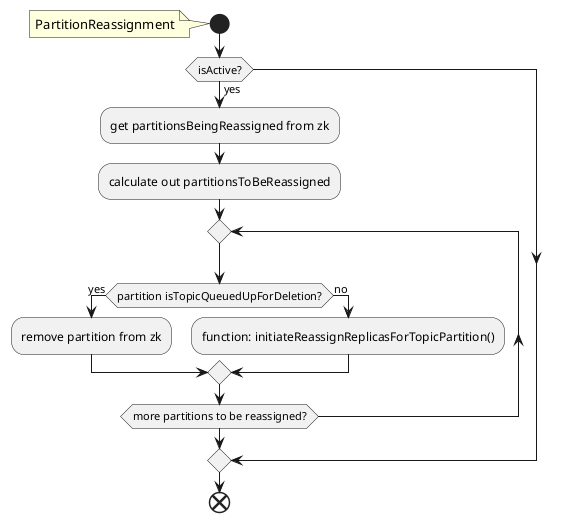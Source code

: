 @startuml
start
note left: PartitionReassignment
if (isActive?) then(yes)
	:get partitionsBeingReassigned from zk;
	:calculate out partitionsToBeReassigned;
	repeat
		if (partition isTopicQueuedUpForDeletion?) then(yes)
			:remove partition from zk;
		else (no)
			:function: initiateReassignReplicasForTopicPartition();
		endif
	repeat while (more partitions to be reassigned?)
endif
end
@enduml
